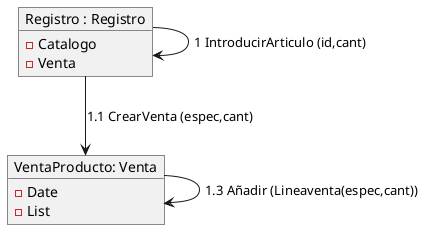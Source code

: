 @startuml Reto 6 parte H
object "Registro : Registro" as R1{
    - Catalogo
    - Venta
} 
object "VentaProducto: Venta" as V1{
    - Date
    - List
}

R1 --> R1 : 1 IntroducirArticulo (id,cant)
R1 --> V1 : 1.1 CrearVenta (espec,cant)
V1 --> V1 : 1.3 Añadir (Lineaventa(espec,cant))

@enduml